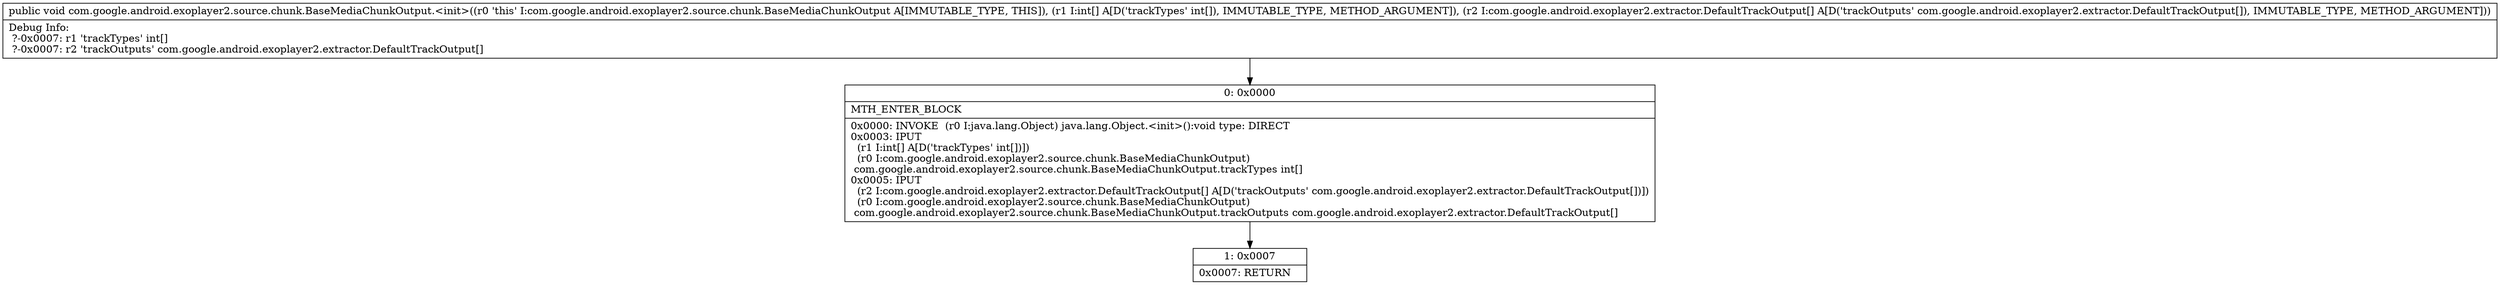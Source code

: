 digraph "CFG forcom.google.android.exoplayer2.source.chunk.BaseMediaChunkOutput.\<init\>([I[Lcom\/google\/android\/exoplayer2\/extractor\/DefaultTrackOutput;)V" {
Node_0 [shape=record,label="{0\:\ 0x0000|MTH_ENTER_BLOCK\l|0x0000: INVOKE  (r0 I:java.lang.Object) java.lang.Object.\<init\>():void type: DIRECT \l0x0003: IPUT  \l  (r1 I:int[] A[D('trackTypes' int[])])\l  (r0 I:com.google.android.exoplayer2.source.chunk.BaseMediaChunkOutput)\l com.google.android.exoplayer2.source.chunk.BaseMediaChunkOutput.trackTypes int[] \l0x0005: IPUT  \l  (r2 I:com.google.android.exoplayer2.extractor.DefaultTrackOutput[] A[D('trackOutputs' com.google.android.exoplayer2.extractor.DefaultTrackOutput[])])\l  (r0 I:com.google.android.exoplayer2.source.chunk.BaseMediaChunkOutput)\l com.google.android.exoplayer2.source.chunk.BaseMediaChunkOutput.trackOutputs com.google.android.exoplayer2.extractor.DefaultTrackOutput[] \l}"];
Node_1 [shape=record,label="{1\:\ 0x0007|0x0007: RETURN   \l}"];
MethodNode[shape=record,label="{public void com.google.android.exoplayer2.source.chunk.BaseMediaChunkOutput.\<init\>((r0 'this' I:com.google.android.exoplayer2.source.chunk.BaseMediaChunkOutput A[IMMUTABLE_TYPE, THIS]), (r1 I:int[] A[D('trackTypes' int[]), IMMUTABLE_TYPE, METHOD_ARGUMENT]), (r2 I:com.google.android.exoplayer2.extractor.DefaultTrackOutput[] A[D('trackOutputs' com.google.android.exoplayer2.extractor.DefaultTrackOutput[]), IMMUTABLE_TYPE, METHOD_ARGUMENT]))  | Debug Info:\l  ?\-0x0007: r1 'trackTypes' int[]\l  ?\-0x0007: r2 'trackOutputs' com.google.android.exoplayer2.extractor.DefaultTrackOutput[]\l}"];
MethodNode -> Node_0;
Node_0 -> Node_1;
}

